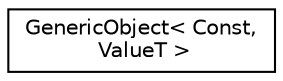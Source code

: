 digraph "Graphical Class Hierarchy"
{
 // LATEX_PDF_SIZE
  edge [fontname="Helvetica",fontsize="10",labelfontname="Helvetica",labelfontsize="10"];
  node [fontname="Helvetica",fontsize="10",shape=record];
  rankdir="LR";
  Node0 [label="GenericObject\< Const,\l ValueT \>",height=0.2,width=0.4,color="black", fillcolor="white", style="filled",URL="$class_generic_object.html",tooltip="Helper class for accessing Value of object type."];
}
